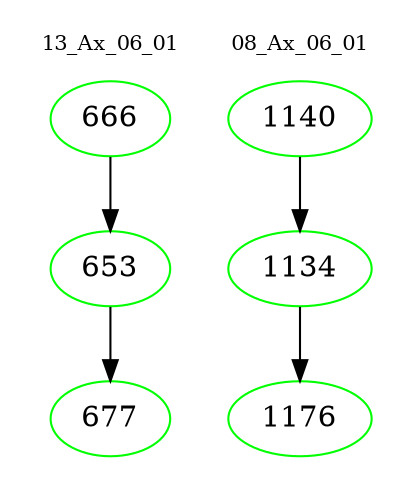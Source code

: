digraph{
subgraph cluster_0 {
color = white
label = "13_Ax_06_01";
fontsize=10;
T0_666 [label="666", color="green"]
T0_666 -> T0_653 [color="black"]
T0_653 [label="653", color="green"]
T0_653 -> T0_677 [color="black"]
T0_677 [label="677", color="green"]
}
subgraph cluster_1 {
color = white
label = "08_Ax_06_01";
fontsize=10;
T1_1140 [label="1140", color="green"]
T1_1140 -> T1_1134 [color="black"]
T1_1134 [label="1134", color="green"]
T1_1134 -> T1_1176 [color="black"]
T1_1176 [label="1176", color="green"]
}
}
